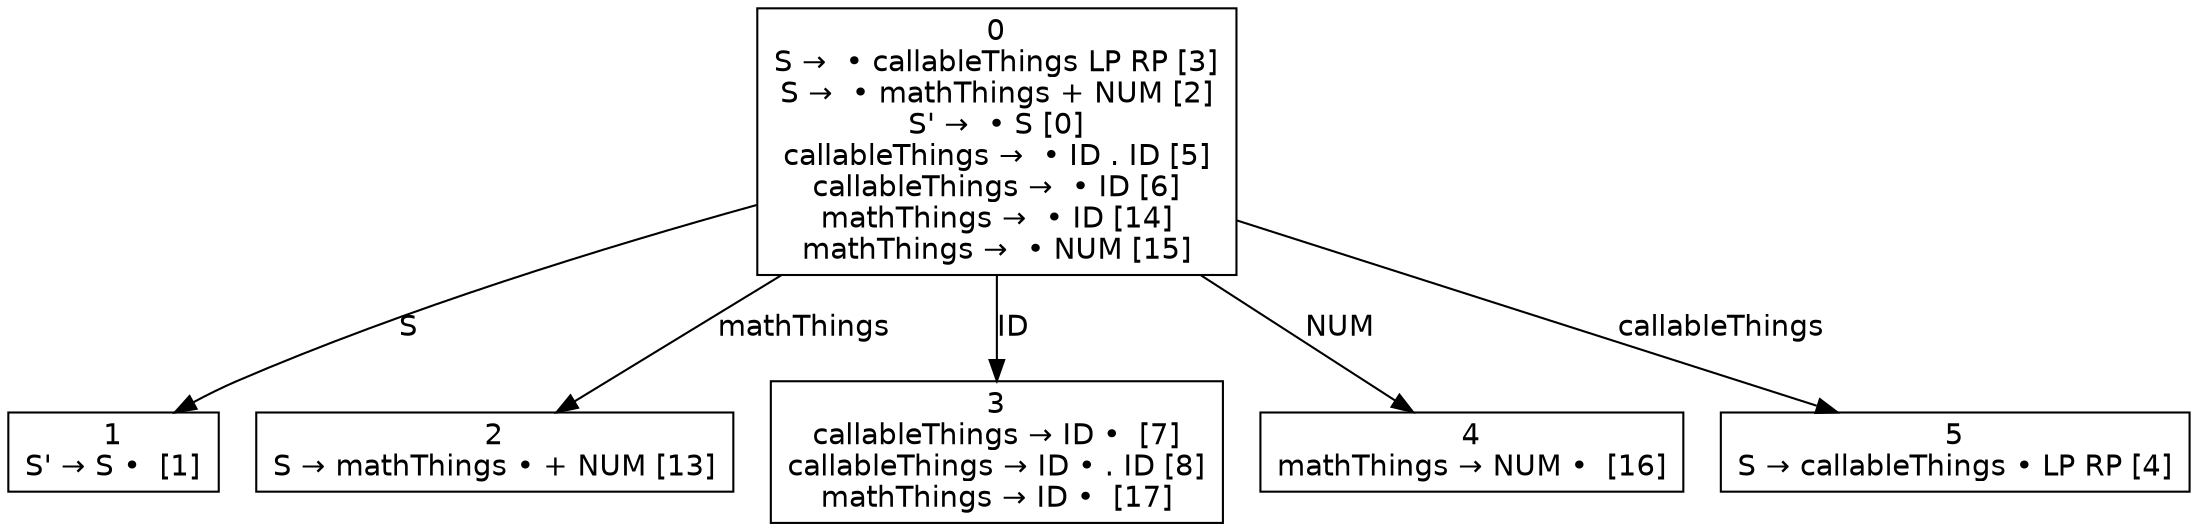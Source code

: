 digraph d{
node [fontname=Helvetica,shape=box];
edge [fontname=Helvetica];
n0 [label=<0<br />S →  • callableThings LP RP [3]<br />S →  • mathThings + NUM [2]<br />S' →  • S [0]<br />callableThings →  • ID . ID [5]<br />callableThings →  • ID [6]<br />mathThings →  • ID [14]<br />mathThings →  • NUM [15]>];
n1 [label=<1<br />S' → S •  [1]>];
n2 [label=<2<br />S → mathThings • + NUM [13]>];
n3 [label=<3<br />callableThings → ID •  [7]<br />callableThings → ID • . ID [8]<br />mathThings → ID •  [17]>];
n4 [label=<4<br />mathThings → NUM •  [16]>];
n5 [label=<5<br />S → callableThings • LP RP [4]>];
n0 -> n1 [label="S"];
n0 -> n2 [label="mathThings"];
n0 -> n3 [label="ID"];
n0 -> n4 [label="NUM"];
n0 -> n5 [label="callableThings"];
}